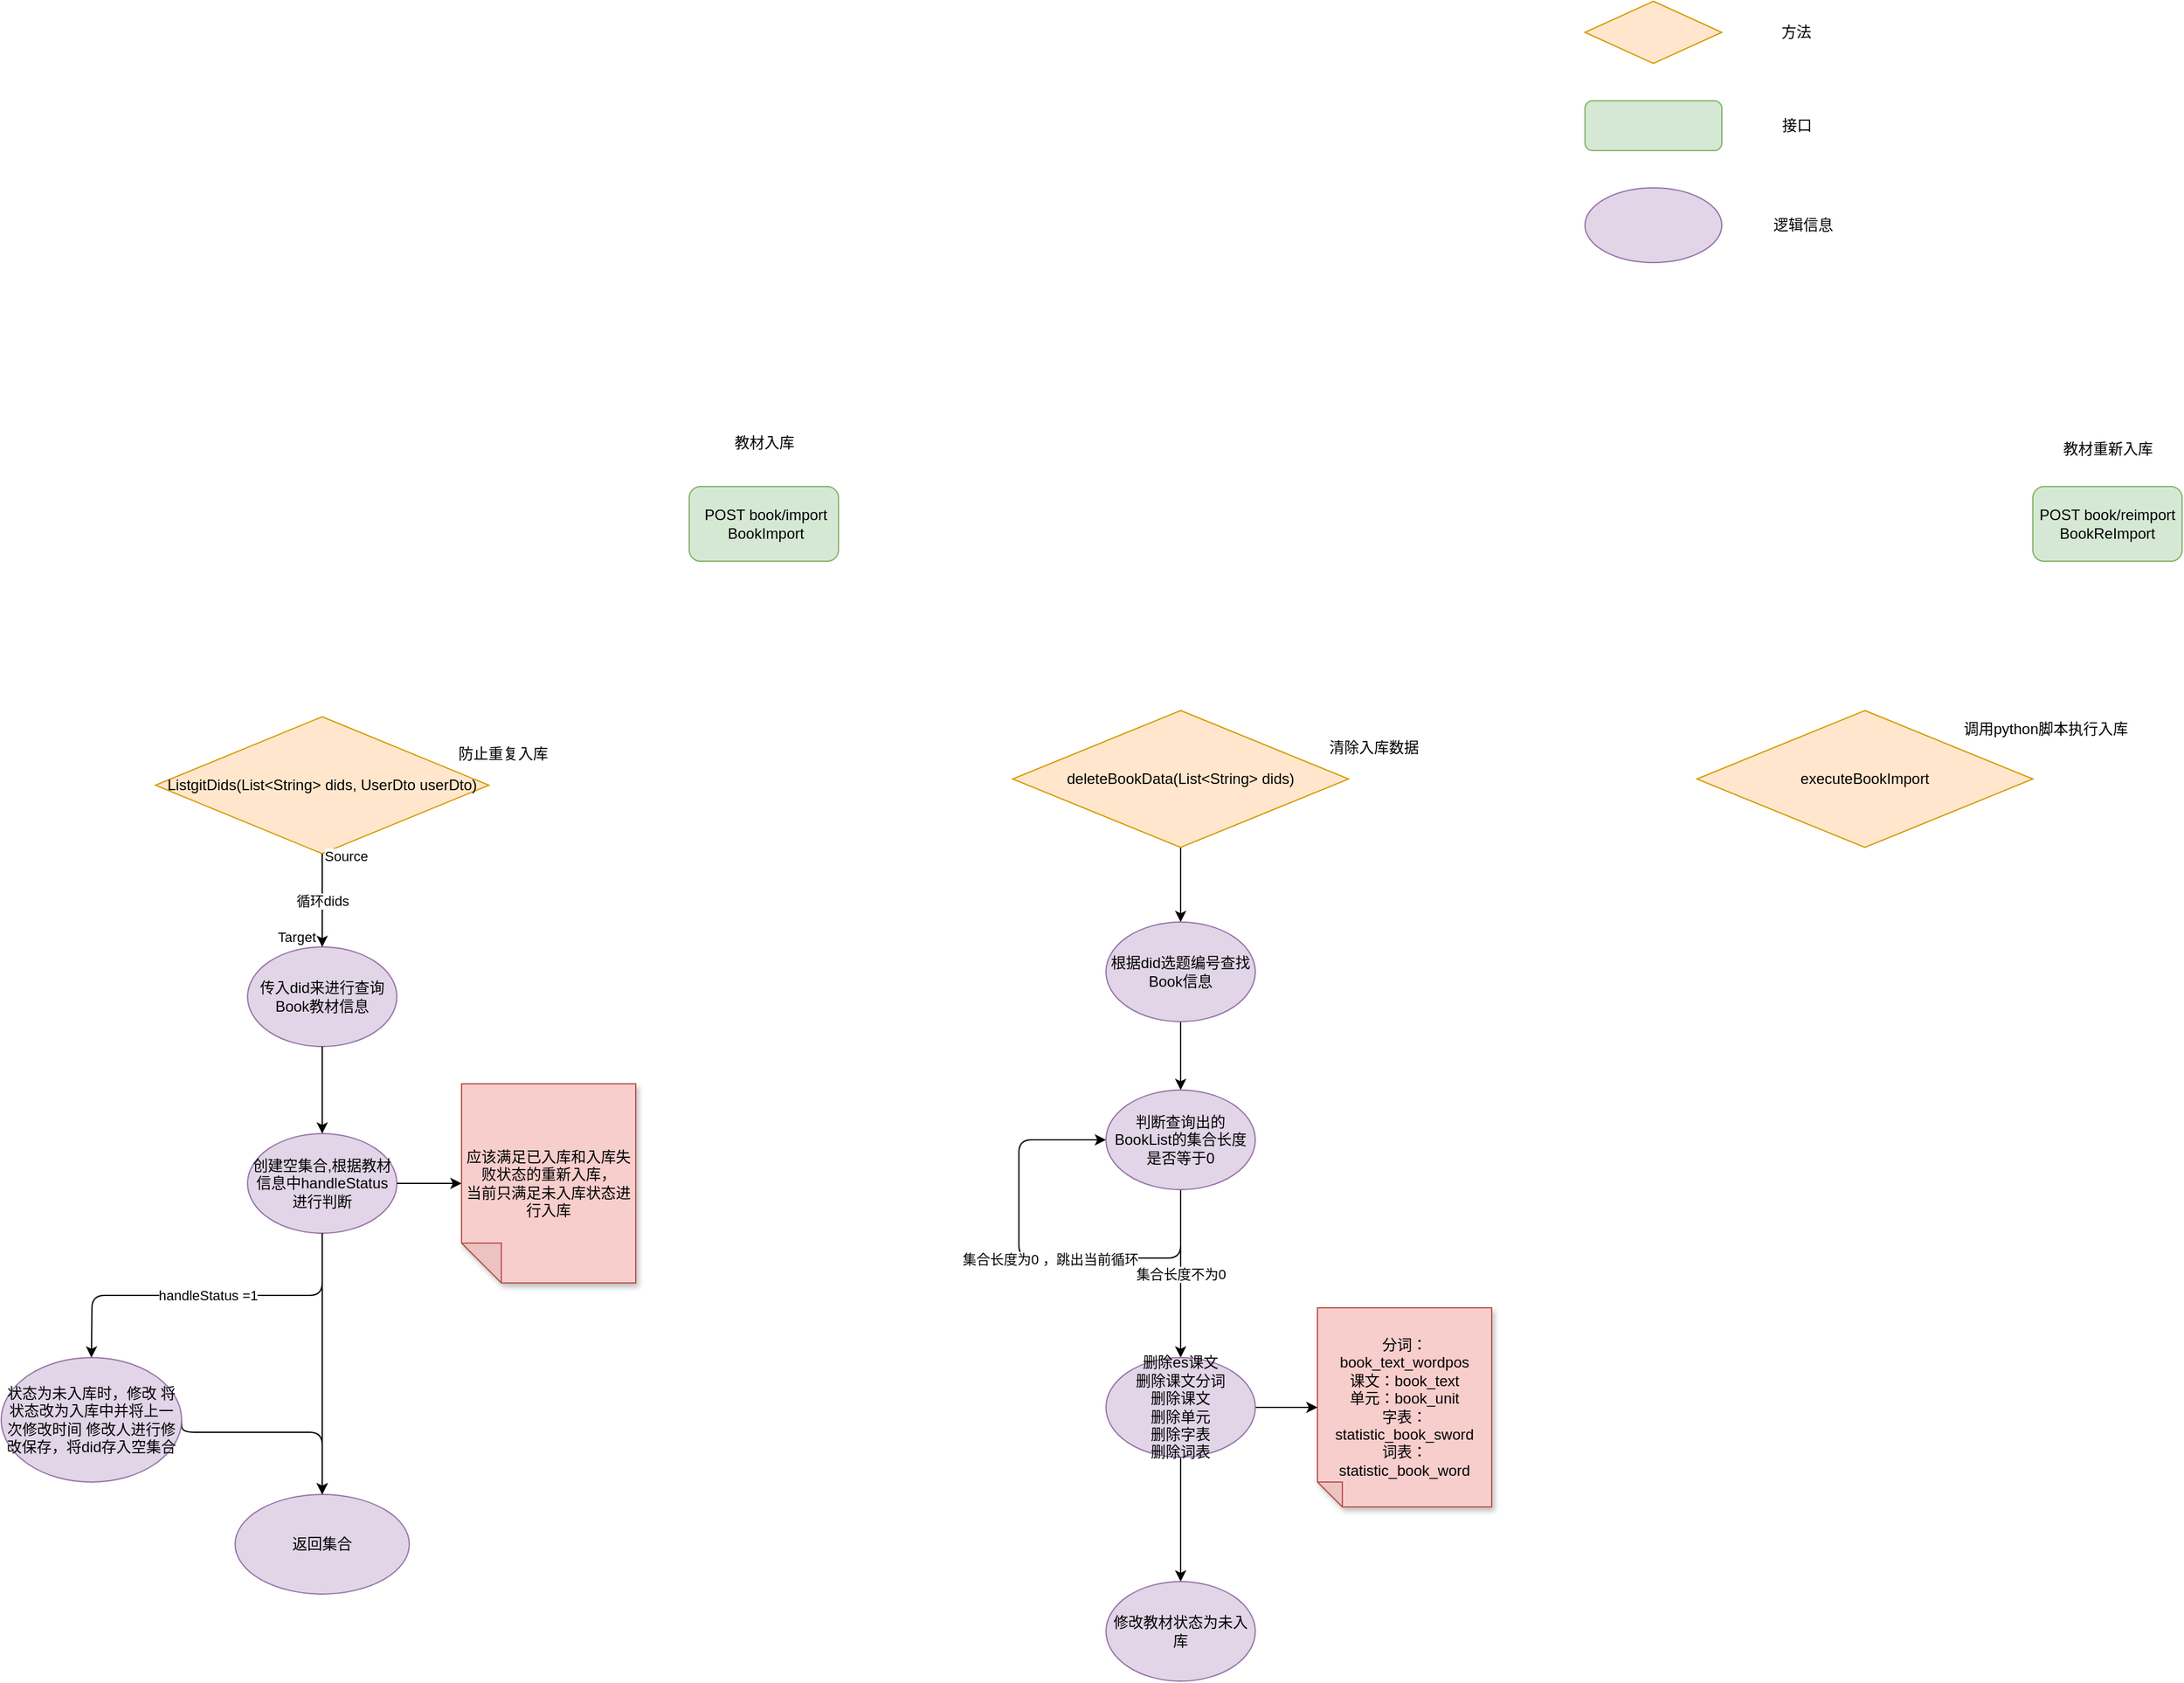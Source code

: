 <mxfile version="20.8.16" type="github">
  <diagram name="第 1 页" id="LLnIxtzMjuDFurXj_-dZ">
    <mxGraphModel dx="2261" dy="1925" grid="1" gridSize="10" guides="1" tooltips="1" connect="1" arrows="1" fold="1" page="1" pageScale="1" pageWidth="827" pageHeight="1169" math="0" shadow="0">
      <root>
        <mxCell id="0" />
        <mxCell id="1" value="重复入库" parent="0" />
        <mxCell id="0Xih9QU0EYkxt61uuQnS-2" value="&amp;nbsp;POST book/import&lt;br&gt;&amp;nbsp;BookImport" style="rounded=1;whiteSpace=wrap;html=1;fillColor=#d5e8d4;strokeColor=#82b366;" parent="1" vertex="1">
          <mxGeometry x="-20" y="100" width="120" height="60" as="geometry" />
        </mxCell>
        <mxCell id="0Xih9QU0EYkxt61uuQnS-5" value="POST book/reimport&lt;br&gt;BookReImport" style="rounded=1;whiteSpace=wrap;html=1;fillColor=#d5e8d4;strokeColor=#82b366;" parent="1" vertex="1">
          <mxGeometry x="1060" y="100" width="120" height="60" as="geometry" />
        </mxCell>
        <mxCell id="0Xih9QU0EYkxt61uuQnS-6" value="教材入库" style="text;html=1;align=center;verticalAlign=middle;resizable=0;points=[];autosize=1;strokeColor=none;fillColor=none;" parent="1" vertex="1">
          <mxGeometry x="5" y="50" width="70" height="30" as="geometry" />
        </mxCell>
        <mxCell id="0Xih9QU0EYkxt61uuQnS-7" value="教材重新入库" style="text;html=1;align=center;verticalAlign=middle;resizable=0;points=[];autosize=1;strokeColor=none;fillColor=none;" parent="1" vertex="1">
          <mxGeometry x="1070" y="55" width="100" height="30" as="geometry" />
        </mxCell>
        <mxCell id="0Xih9QU0EYkxt61uuQnS-45" value="" style="group" parent="1" vertex="1" connectable="0">
          <mxGeometry x="700" y="-290" width="210" height="210" as="geometry" />
        </mxCell>
        <mxCell id="0Xih9QU0EYkxt61uuQnS-19" value="" style="ellipse;whiteSpace=wrap;html=1;fillColor=#e1d5e7;strokeColor=#9673a6;" parent="0Xih9QU0EYkxt61uuQnS-45" vertex="1">
          <mxGeometry y="150" width="110" height="60" as="geometry" />
        </mxCell>
        <mxCell id="0Xih9QU0EYkxt61uuQnS-20" value="逻辑信息" style="text;html=1;align=center;verticalAlign=middle;resizable=0;points=[];autosize=1;strokeColor=none;fillColor=none;" parent="0Xih9QU0EYkxt61uuQnS-45" vertex="1">
          <mxGeometry x="140" y="165" width="70" height="30" as="geometry" />
        </mxCell>
        <mxCell id="0Xih9QU0EYkxt61uuQnS-8" value="" style="rhombus;whiteSpace=wrap;html=1;fillColor=#ffe6cc;strokeColor=#d79b00;container=0;" parent="0Xih9QU0EYkxt61uuQnS-45" vertex="1">
          <mxGeometry width="110" height="50" as="geometry" />
        </mxCell>
        <mxCell id="0Xih9QU0EYkxt61uuQnS-9" value="方法" style="text;html=1;strokeColor=none;fillColor=none;align=center;verticalAlign=middle;whiteSpace=wrap;rounded=0;container=0;" parent="0Xih9QU0EYkxt61uuQnS-45" vertex="1">
          <mxGeometry x="140" y="10" width="60" height="30" as="geometry" />
        </mxCell>
        <mxCell id="0Xih9QU0EYkxt61uuQnS-10" value="" style="rounded=1;whiteSpace=wrap;html=1;fillColor=#d5e8d4;strokeColor=#82b366;container=0;" parent="0Xih9QU0EYkxt61uuQnS-45" vertex="1">
          <mxGeometry y="80" width="110" height="40" as="geometry" />
        </mxCell>
        <mxCell id="0Xih9QU0EYkxt61uuQnS-11" value="接口" style="text;html=1;align=center;verticalAlign=middle;resizable=0;points=[];autosize=1;strokeColor=none;fillColor=none;container=0;" parent="0Xih9QU0EYkxt61uuQnS-45" vertex="1">
          <mxGeometry x="145" y="85" width="50" height="30" as="geometry" />
        </mxCell>
        <mxCell id="0Xih9QU0EYkxt61uuQnS-71" value="executeBookImport" style="rhombus;whiteSpace=wrap;html=1;fillColor=#ffe6cc;strokeColor=#d79b00;container=0;" parent="1" vertex="1">
          <mxGeometry x="790" y="280" width="270" height="110" as="geometry" />
        </mxCell>
        <mxCell id="0Xih9QU0EYkxt61uuQnS-72" value="调用python脚本执行入库" style="text;html=1;align=center;verticalAlign=middle;resizable=0;points=[];autosize=1;strokeColor=none;fillColor=none;" parent="1" vertex="1">
          <mxGeometry x="990" y="280" width="160" height="30" as="geometry" />
        </mxCell>
        <mxCell id="z5yawZJa4PksheLvygpU-23" value="" style="group" parent="1" vertex="1" connectable="0">
          <mxGeometry x="-500" y="310" width="437" height="680" as="geometry" />
        </mxCell>
        <mxCell id="0Xih9QU0EYkxt61uuQnS-13" value="ListgitDids(List&amp;lt;String&amp;gt; dids, UserDto userDto)" style="rhombus;whiteSpace=wrap;html=1;fillColor=#ffe6cc;strokeColor=#d79b00;" parent="z5yawZJa4PksheLvygpU-23" vertex="1">
          <mxGeometry x="51" y="-25" width="268" height="110" as="geometry" />
        </mxCell>
        <mxCell id="0Xih9QU0EYkxt61uuQnS-14" value="防止重复入库" style="text;html=1;align=center;verticalAlign=middle;resizable=0;points=[];autosize=1;strokeColor=none;fillColor=none;" parent="z5yawZJa4PksheLvygpU-23" vertex="1">
          <mxGeometry x="280" y="-10" width="100" height="30" as="geometry" />
        </mxCell>
        <mxCell id="0Xih9QU0EYkxt61uuQnS-22" value="传入did来进行查询Book教材信息" style="ellipse;whiteSpace=wrap;html=1;fillColor=#e1d5e7;strokeColor=#9673a6;" parent="z5yawZJa4PksheLvygpU-23" vertex="1">
          <mxGeometry x="125" y="160" width="120" height="80" as="geometry" />
        </mxCell>
        <mxCell id="0Xih9QU0EYkxt61uuQnS-24" value="" style="endArrow=classic;html=1;rounded=0;exitX=0.5;exitY=1;exitDx=0;exitDy=0;entryX=0.5;entryY=0;entryDx=0;entryDy=0;" parent="z5yawZJa4PksheLvygpU-23" source="0Xih9QU0EYkxt61uuQnS-13" target="0Xih9QU0EYkxt61uuQnS-22" edge="1">
          <mxGeometry relative="1" as="geometry">
            <mxPoint x="190" y="90" as="sourcePoint" />
            <mxPoint x="185" y="140" as="targetPoint" />
          </mxGeometry>
        </mxCell>
        <mxCell id="0Xih9QU0EYkxt61uuQnS-25" value="循环dids" style="edgeLabel;resizable=0;html=1;align=center;verticalAlign=middle;" parent="0Xih9QU0EYkxt61uuQnS-24" connectable="0" vertex="1">
          <mxGeometry relative="1" as="geometry" />
        </mxCell>
        <mxCell id="0Xih9QU0EYkxt61uuQnS-26" value="Source" style="edgeLabel;resizable=0;html=1;align=left;verticalAlign=bottom;" parent="0Xih9QU0EYkxt61uuQnS-24" connectable="0" vertex="1">
          <mxGeometry x="-1" relative="1" as="geometry">
            <mxPoint y="10" as="offset" />
          </mxGeometry>
        </mxCell>
        <mxCell id="0Xih9QU0EYkxt61uuQnS-27" value="Target" style="edgeLabel;resizable=0;html=1;align=right;verticalAlign=bottom;" parent="0Xih9QU0EYkxt61uuQnS-24" connectable="0" vertex="1">
          <mxGeometry x="1" relative="1" as="geometry">
            <mxPoint x="-5" as="offset" />
          </mxGeometry>
        </mxCell>
        <mxCell id="0Xih9QU0EYkxt61uuQnS-29" value="创建空集合,根据教材信息中handleStatus进行判断" style="ellipse;whiteSpace=wrap;html=1;fillColor=#e1d5e7;strokeColor=#9673a6;movable=1;resizable=1;rotatable=1;deletable=1;editable=1;connectable=1;" parent="z5yawZJa4PksheLvygpU-23" vertex="1">
          <mxGeometry x="125" y="310" width="120" height="80" as="geometry" />
        </mxCell>
        <mxCell id="0Xih9QU0EYkxt61uuQnS-30" value="" style="edgeStyle=orthogonalEdgeStyle;rounded=0;orthogonalLoop=1;jettySize=auto;html=1;" parent="z5yawZJa4PksheLvygpU-23" source="0Xih9QU0EYkxt61uuQnS-22" target="0Xih9QU0EYkxt61uuQnS-29" edge="1">
          <mxGeometry relative="1" as="geometry" />
        </mxCell>
        <mxCell id="0Xih9QU0EYkxt61uuQnS-33" value="" style="endArrow=classic;html=1;rounded=1;exitX=0.5;exitY=1;exitDx=0;exitDy=0;entryX=0.5;entryY=0;entryDx=0;entryDy=0;" parent="z5yawZJa4PksheLvygpU-23" edge="1" target="0Xih9QU0EYkxt61uuQnS-31">
          <mxGeometry relative="1" as="geometry">
            <mxPoint x="185" y="390" as="sourcePoint" />
            <mxPoint x="-0.5" y="500" as="targetPoint" />
            <Array as="points">
              <mxPoint x="185" y="440" />
              <mxPoint y="440" />
            </Array>
          </mxGeometry>
        </mxCell>
        <mxCell id="0Xih9QU0EYkxt61uuQnS-34" value="handleStatus =1" style="edgeLabel;resizable=0;html=1;align=center;verticalAlign=middle;" parent="0Xih9QU0EYkxt61uuQnS-33" connectable="0" vertex="1">
          <mxGeometry relative="1" as="geometry" />
        </mxCell>
        <mxCell id="0Xih9QU0EYkxt61uuQnS-36" value="返回集合" style="ellipse;whiteSpace=wrap;html=1;fillColor=#e1d5e7;strokeColor=#9673a6;" parent="z5yawZJa4PksheLvygpU-23" vertex="1">
          <mxGeometry x="115" y="600" width="140" height="80" as="geometry" />
        </mxCell>
        <mxCell id="0Xih9QU0EYkxt61uuQnS-40" style="edgeStyle=orthogonalEdgeStyle;rounded=1;orthogonalLoop=1;jettySize=auto;html=1;entryX=0.5;entryY=0;entryDx=0;entryDy=0;exitX=1;exitY=0.5;exitDx=0;exitDy=0;" parent="z5yawZJa4PksheLvygpU-23" source="0Xih9QU0EYkxt61uuQnS-31" target="0Xih9QU0EYkxt61uuQnS-36" edge="1">
          <mxGeometry relative="1" as="geometry">
            <mxPoint x="185" y="670" as="targetPoint" />
            <mxPoint x="118" y="550" as="sourcePoint" />
            <Array as="points">
              <mxPoint x="185" y="550" />
            </Array>
          </mxGeometry>
        </mxCell>
        <mxCell id="0Xih9QU0EYkxt61uuQnS-39" style="edgeStyle=orthogonalEdgeStyle;rounded=1;orthogonalLoop=1;jettySize=auto;html=1;entryX=0.5;entryY=0;entryDx=0;entryDy=0;" parent="z5yawZJa4PksheLvygpU-23" source="0Xih9QU0EYkxt61uuQnS-29" target="0Xih9QU0EYkxt61uuQnS-36" edge="1">
          <mxGeometry relative="1" as="geometry">
            <mxPoint x="185" y="620" as="targetPoint" />
          </mxGeometry>
        </mxCell>
        <mxCell id="0Xih9QU0EYkxt61uuQnS-63" value="应该满足已入库和入库失败状态的重新入库，&lt;br&gt;当前只满足未入库状态进行入库" style="shape=note;whiteSpace=wrap;html=1;backgroundOutline=1;darkOpacity=0.05;fillColor=#f8cecc;strokeColor=#b85450;fillStyle=solid;direction=west;gradientDirection=north;shadow=1;size=32;pointerEvents=1;" parent="z5yawZJa4PksheLvygpU-23" vertex="1">
          <mxGeometry x="297" y="270" width="140" height="160" as="geometry" />
        </mxCell>
        <mxCell id="0Xih9QU0EYkxt61uuQnS-65" value="" style="edgeStyle=entityRelationEdgeStyle;rounded=0;orthogonalLoop=1;jettySize=auto;html=1;" parent="z5yawZJa4PksheLvygpU-23" source="0Xih9QU0EYkxt61uuQnS-29" target="0Xih9QU0EYkxt61uuQnS-63" edge="1">
          <mxGeometry relative="1" as="geometry" />
        </mxCell>
        <mxCell id="0Xih9QU0EYkxt61uuQnS-31" value="状态为未入库时，修改 将状态改为入库中并将上一次修改时间 修改人进行修改保存，将did存入空集合" style="ellipse;whiteSpace=wrap;html=1;fillColor=#e1d5e7;strokeColor=#9673a6;" parent="z5yawZJa4PksheLvygpU-23" vertex="1">
          <mxGeometry x="-73" y="490" width="145" height="100" as="geometry" />
        </mxCell>
        <mxCell id="z5yawZJa4PksheLvygpU-21" value="" style="edgeStyle=orthogonalEdgeStyle;rounded=0;orthogonalLoop=1;jettySize=auto;html=1;entryX=0.5;entryY=0;entryDx=0;entryDy=0;" parent="1" source="0Xih9QU0EYkxt61uuQnS-52" target="z5yawZJa4PksheLvygpU-6" edge="1">
          <mxGeometry relative="1" as="geometry" />
        </mxCell>
        <mxCell id="0Xih9QU0EYkxt61uuQnS-52" value="deleteBookData(List&amp;lt;String&amp;gt; dids&lt;span style=&quot;background-color: initial;&quot;&gt;)&lt;/span&gt;" style="rhombus;whiteSpace=wrap;html=1;fillColor=#ffe6cc;strokeColor=#d79b00;container=0;fillStyle=auto;" parent="1" vertex="1">
          <mxGeometry x="240" y="280" width="270" height="110" as="geometry" />
        </mxCell>
        <mxCell id="0Xih9QU0EYkxt61uuQnS-54" value="清除入库数据" style="text;html=1;align=center;verticalAlign=middle;resizable=0;points=[];autosize=1;strokeColor=none;fillColor=none;container=0;" parent="1" vertex="1">
          <mxGeometry x="480" y="295" width="100" height="30" as="geometry" />
        </mxCell>
        <object label="教材导入" id="0Xih9QU0EYkxt61uuQnS-47">
          <mxCell parent="0" />
        </object>
        <mxCell id="z5yawZJa4PksheLvygpU-8" value="" style="edgeStyle=orthogonalEdgeStyle;rounded=0;orthogonalLoop=1;jettySize=auto;html=1;" parent="0Xih9QU0EYkxt61uuQnS-47" source="z5yawZJa4PksheLvygpU-6" target="z5yawZJa4PksheLvygpU-7" edge="1">
          <mxGeometry relative="1" as="geometry" />
        </mxCell>
        <mxCell id="z5yawZJa4PksheLvygpU-6" value="根据did选题编号查找Book信息" style="ellipse;whiteSpace=wrap;html=1;fillColor=#e1d5e7;strokeColor=#9673a6;container=0;" parent="0Xih9QU0EYkxt61uuQnS-47" vertex="1">
          <mxGeometry x="315" y="450" width="120" height="80" as="geometry" />
        </mxCell>
        <mxCell id="z5yawZJa4PksheLvygpU-11" style="edgeStyle=orthogonalEdgeStyle;rounded=1;orthogonalLoop=1;jettySize=auto;html=1;entryX=0;entryY=0.5;entryDx=0;entryDy=0;" parent="0Xih9QU0EYkxt61uuQnS-47" source="z5yawZJa4PksheLvygpU-7" target="z5yawZJa4PksheLvygpU-7" edge="1">
          <mxGeometry relative="1" as="geometry">
            <mxPoint x="245" y="800" as="targetPoint" />
            <Array as="points">
              <mxPoint x="375" y="720" />
              <mxPoint x="245" y="720" />
              <mxPoint x="245" y="625" />
            </Array>
          </mxGeometry>
        </mxCell>
        <mxCell id="z5yawZJa4PksheLvygpU-12" value="集合长度为0 ，跳出当前循环" style="edgeLabel;html=1;align=center;verticalAlign=middle;resizable=0;points=[];container=0;" parent="z5yawZJa4PksheLvygpU-11" vertex="1" connectable="0">
          <mxGeometry x="-0.087" y="1" relative="1" as="geometry">
            <mxPoint as="offset" />
          </mxGeometry>
        </mxCell>
        <mxCell id="z5yawZJa4PksheLvygpU-13" value="集合长度不为0" style="edgeStyle=orthogonalEdgeStyle;rounded=1;orthogonalLoop=1;jettySize=auto;html=1;entryX=0.5;entryY=0;entryDx=0;entryDy=0;" parent="0Xih9QU0EYkxt61uuQnS-47" source="z5yawZJa4PksheLvygpU-7" target="z5yawZJa4PksheLvygpU-16" edge="1">
          <mxGeometry relative="1" as="geometry">
            <mxPoint x="375" y="800" as="targetPoint" />
          </mxGeometry>
        </mxCell>
        <mxCell id="z5yawZJa4PksheLvygpU-7" value="判断查询出的BookList的集合长度是否等于0" style="ellipse;whiteSpace=wrap;html=1;fillColor=#e1d5e7;strokeColor=#9673a6;container=0;" parent="0Xih9QU0EYkxt61uuQnS-47" vertex="1">
          <mxGeometry x="315" y="585" width="120" height="80" as="geometry" />
        </mxCell>
        <mxCell id="z5yawZJa4PksheLvygpU-18" style="edgeStyle=orthogonalEdgeStyle;rounded=0;orthogonalLoop=1;jettySize=auto;html=1;entryX=0.5;entryY=0;entryDx=0;entryDy=0;" parent="0Xih9QU0EYkxt61uuQnS-47" source="z5yawZJa4PksheLvygpU-16" target="z5yawZJa4PksheLvygpU-17" edge="1">
          <mxGeometry relative="1" as="geometry" />
        </mxCell>
        <mxCell id="z5yawZJa4PksheLvygpU-20" value="" style="edgeStyle=orthogonalEdgeStyle;rounded=0;orthogonalLoop=1;jettySize=auto;html=1;" parent="0Xih9QU0EYkxt61uuQnS-47" source="z5yawZJa4PksheLvygpU-16" target="z5yawZJa4PksheLvygpU-19" edge="1">
          <mxGeometry relative="1" as="geometry" />
        </mxCell>
        <mxCell id="z5yawZJa4PksheLvygpU-16" value="删除es课文&lt;br&gt;删除课文分词&lt;br&gt;删除课文&lt;br&gt;删除单元&lt;br&gt;删除字表&lt;br&gt;删除词表" style="ellipse;whiteSpace=wrap;html=1;fillColor=#e1d5e7;strokeColor=#9673a6;container=0;" parent="0Xih9QU0EYkxt61uuQnS-47" vertex="1">
          <mxGeometry x="315" y="800" width="120" height="80" as="geometry" />
        </mxCell>
        <mxCell id="z5yawZJa4PksheLvygpU-17" value="修改教材状态为未入库" style="ellipse;whiteSpace=wrap;html=1;fillColor=#e1d5e7;strokeColor=#9673a6;container=0;" parent="0Xih9QU0EYkxt61uuQnS-47" vertex="1">
          <mxGeometry x="315" y="980" width="120" height="80" as="geometry" />
        </mxCell>
        <mxCell id="z5yawZJa4PksheLvygpU-19" value="分词：book_text_wordpos&lt;br&gt;课文：book_text&lt;br&gt;单元：book_unit&lt;br&gt;字表：statistic_book_sword&lt;br&gt;词表：statistic_book_word" style="shape=note;whiteSpace=wrap;html=1;backgroundOutline=1;darkOpacity=0.05;fillColor=#f8cecc;strokeColor=#b85450;fillStyle=solid;direction=west;gradientDirection=north;shadow=1;size=20;pointerEvents=1;container=0;" parent="0Xih9QU0EYkxt61uuQnS-47" vertex="1">
          <mxGeometry x="485" y="760" width="140" height="160" as="geometry" />
        </mxCell>
      </root>
    </mxGraphModel>
  </diagram>
</mxfile>
